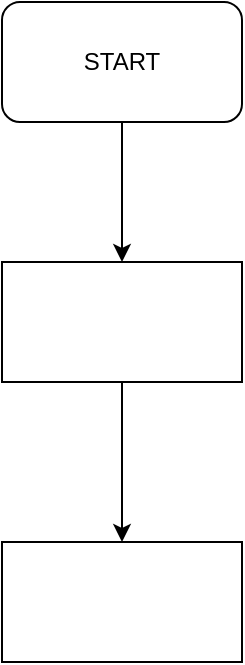 <mxfile version="20.5.1" type="github">
  <diagram id="IseEBXKP1ceGHYMVNvsv" name="Page-1">
    <mxGraphModel dx="705" dy="315" grid="1" gridSize="10" guides="1" tooltips="1" connect="1" arrows="1" fold="1" page="1" pageScale="1" pageWidth="850" pageHeight="1100" math="0" shadow="0">
      <root>
        <mxCell id="0" />
        <mxCell id="1" parent="0" />
        <mxCell id="EOlqrZdgCESE3-eWF668-5" value="" style="edgeStyle=orthogonalEdgeStyle;rounded=0;orthogonalLoop=1;jettySize=auto;html=1;" edge="1" parent="1" source="EOlqrZdgCESE3-eWF668-1" target="EOlqrZdgCESE3-eWF668-2">
          <mxGeometry relative="1" as="geometry" />
        </mxCell>
        <mxCell id="EOlqrZdgCESE3-eWF668-1" value="START" style="rounded=1;whiteSpace=wrap;html=1;" vertex="1" parent="1">
          <mxGeometry x="120" y="30" width="120" height="60" as="geometry" />
        </mxCell>
        <mxCell id="EOlqrZdgCESE3-eWF668-4" value="" style="edgeStyle=orthogonalEdgeStyle;rounded=0;orthogonalLoop=1;jettySize=auto;html=1;" edge="1" parent="1" source="EOlqrZdgCESE3-eWF668-2" target="EOlqrZdgCESE3-eWF668-3">
          <mxGeometry relative="1" as="geometry" />
        </mxCell>
        <mxCell id="EOlqrZdgCESE3-eWF668-2" value="" style="rounded=0;whiteSpace=wrap;html=1;" vertex="1" parent="1">
          <mxGeometry x="120" y="160" width="120" height="60" as="geometry" />
        </mxCell>
        <mxCell id="EOlqrZdgCESE3-eWF668-3" value="" style="whiteSpace=wrap;html=1;rounded=0;" vertex="1" parent="1">
          <mxGeometry x="120" y="300" width="120" height="60" as="geometry" />
        </mxCell>
      </root>
    </mxGraphModel>
  </diagram>
</mxfile>
